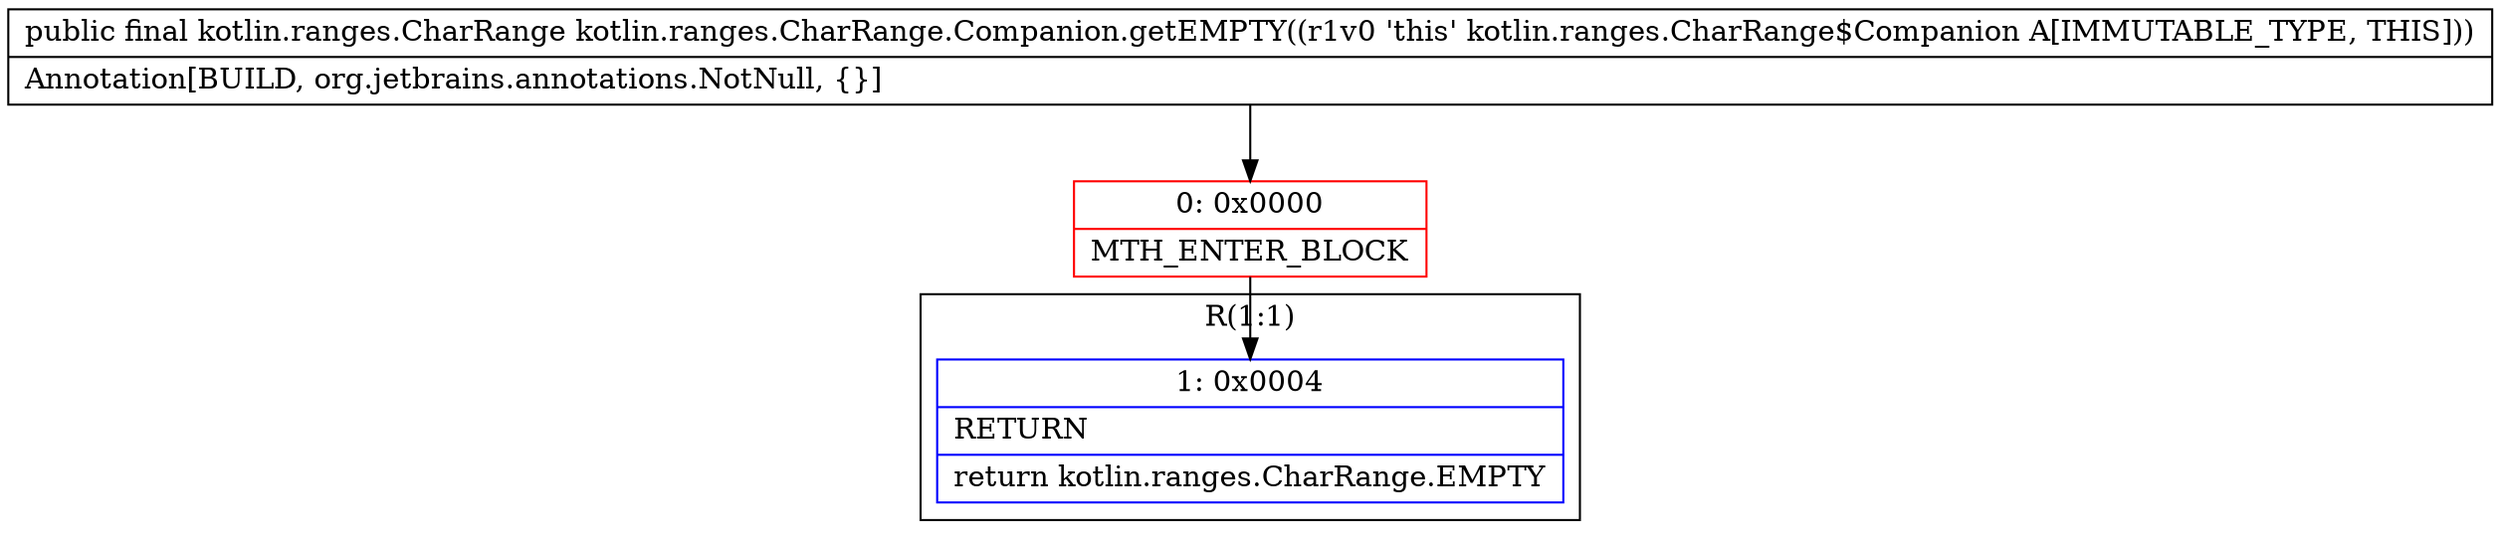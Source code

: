 digraph "CFG forkotlin.ranges.CharRange.Companion.getEMPTY()Lkotlin\/ranges\/CharRange;" {
subgraph cluster_Region_637626251 {
label = "R(1:1)";
node [shape=record,color=blue];
Node_1 [shape=record,label="{1\:\ 0x0004|RETURN\l|return kotlin.ranges.CharRange.EMPTY\l}"];
}
Node_0 [shape=record,color=red,label="{0\:\ 0x0000|MTH_ENTER_BLOCK\l}"];
MethodNode[shape=record,label="{public final kotlin.ranges.CharRange kotlin.ranges.CharRange.Companion.getEMPTY((r1v0 'this' kotlin.ranges.CharRange$Companion A[IMMUTABLE_TYPE, THIS]))  | Annotation[BUILD, org.jetbrains.annotations.NotNull, \{\}]\l}"];
MethodNode -> Node_0;
Node_0 -> Node_1;
}

